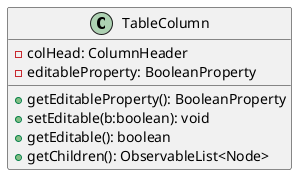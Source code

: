 @startuml

    class TableColumn {
        -colHead: ColumnHeader
        -editableProperty: BooleanProperty
        +getEditableProperty(): BooleanProperty
        +setEditable(b:boolean): void
        +getEditable(): boolean
        +getChildren(): ObservableList<Node>
    }

@enduml
